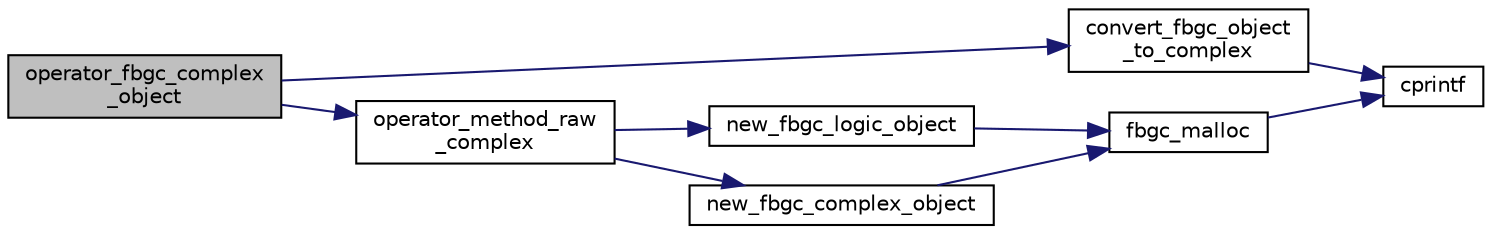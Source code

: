 digraph "operator_fbgc_complex_object"
{
  edge [fontname="Helvetica",fontsize="10",labelfontname="Helvetica",labelfontsize="10"];
  node [fontname="Helvetica",fontsize="10",shape=record];
  rankdir="LR";
  Node69 [label="operator_fbgc_complex\l_object",height=0.2,width=0.4,color="black", fillcolor="grey75", style="filled", fontcolor="black"];
  Node69 -> Node70 [color="midnightblue",fontsize="10",style="solid",fontname="Helvetica"];
  Node70 [label="convert_fbgc_object\l_to_complex",height=0.2,width=0.4,color="black", fillcolor="white", style="filled",URL="$fbgc__object_8c.html#a5a9cf786785f00ec159d2845dc49f99c"];
  Node70 -> Node71 [color="midnightblue",fontsize="10",style="solid",fontname="Helvetica"];
  Node71 [label="cprintf",height=0.2,width=0.4,color="black", fillcolor="white", style="filled",URL="$error_8c.html#a30fee765292b076e015fc846035f2550"];
  Node69 -> Node72 [color="midnightblue",fontsize="10",style="solid",fontname="Helvetica"];
  Node72 [label="operator_method_raw\l_complex",height=0.2,width=0.4,color="black", fillcolor="white", style="filled",URL="$complex__object_8c.html#a0944ac45cebf69162b5664a88bd9caef"];
  Node72 -> Node73 [color="midnightblue",fontsize="10",style="solid",fontname="Helvetica"];
  Node73 [label="new_fbgc_logic_object",height=0.2,width=0.4,color="black", fillcolor="white", style="filled",URL="$logic__object_8c.html#a11def1f376b697a7229879ad4222afab"];
  Node73 -> Node74 [color="midnightblue",fontsize="10",style="solid",fontname="Helvetica"];
  Node74 [label="fbgc_malloc",height=0.2,width=0.4,color="black", fillcolor="white", style="filled",URL="$memory_8c.html#a41dd65ee24d51160659bf94bed90e998"];
  Node74 -> Node71 [color="midnightblue",fontsize="10",style="solid",fontname="Helvetica"];
  Node72 -> Node75 [color="midnightblue",fontsize="10",style="solid",fontname="Helvetica"];
  Node75 [label="new_fbgc_complex_object",height=0.2,width=0.4,color="black", fillcolor="white", style="filled",URL="$complex__object_8c.html#aaa211012c5583b4c23ebcc4824fbc504"];
  Node75 -> Node74 [color="midnightblue",fontsize="10",style="solid",fontname="Helvetica"];
}
